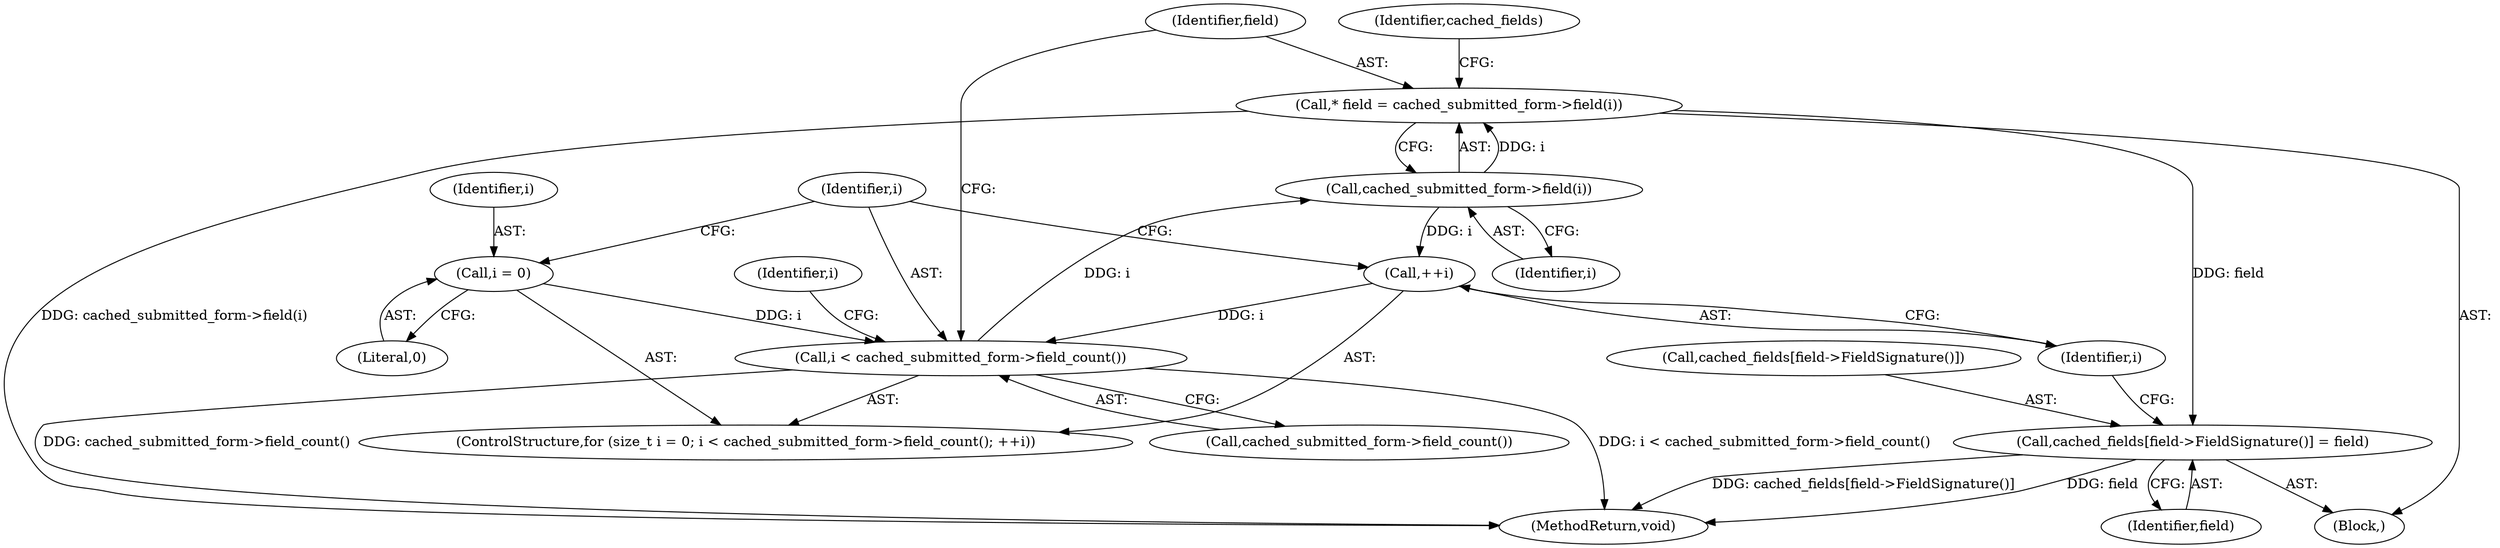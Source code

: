 digraph "0_Chrome_5f372f899b8709dac700710b5f0f90959dcf9ecb@array" {
"1000131" [label="(Call,cached_fields[field->FieldSignature()] = field)"];
"1000127" [label="(Call,* field = cached_submitted_form->field(i))"];
"1000129" [label="(Call,cached_submitted_form->field(i))"];
"1000120" [label="(Call,i < cached_submitted_form->field_count())"];
"1000117" [label="(Call,i = 0)"];
"1000123" [label="(Call,++i)"];
"1000133" [label="(Identifier,cached_fields)"];
"1000122" [label="(Call,cached_submitted_form->field_count())"];
"1000121" [label="(Identifier,i)"];
"1000139" [label="(Identifier,i)"];
"1000243" [label="(MethodReturn,void)"];
"1000123" [label="(Call,++i)"];
"1000117" [label="(Call,i = 0)"];
"1000131" [label="(Call,cached_fields[field->FieldSignature()] = field)"];
"1000124" [label="(Identifier,i)"];
"1000125" [label="(Block,)"];
"1000120" [label="(Call,i < cached_submitted_form->field_count())"];
"1000127" [label="(Call,* field = cached_submitted_form->field(i))"];
"1000129" [label="(Call,cached_submitted_form->field(i))"];
"1000115" [label="(ControlStructure,for (size_t i = 0; i < cached_submitted_form->field_count(); ++i))"];
"1000130" [label="(Identifier,i)"];
"1000118" [label="(Identifier,i)"];
"1000119" [label="(Literal,0)"];
"1000128" [label="(Identifier,field)"];
"1000132" [label="(Call,cached_fields[field->FieldSignature()])"];
"1000135" [label="(Identifier,field)"];
"1000131" -> "1000125"  [label="AST: "];
"1000131" -> "1000135"  [label="CFG: "];
"1000132" -> "1000131"  [label="AST: "];
"1000135" -> "1000131"  [label="AST: "];
"1000124" -> "1000131"  [label="CFG: "];
"1000131" -> "1000243"  [label="DDG: cached_fields[field->FieldSignature()]"];
"1000131" -> "1000243"  [label="DDG: field"];
"1000127" -> "1000131"  [label="DDG: field"];
"1000127" -> "1000125"  [label="AST: "];
"1000127" -> "1000129"  [label="CFG: "];
"1000128" -> "1000127"  [label="AST: "];
"1000129" -> "1000127"  [label="AST: "];
"1000133" -> "1000127"  [label="CFG: "];
"1000127" -> "1000243"  [label="DDG: cached_submitted_form->field(i)"];
"1000129" -> "1000127"  [label="DDG: i"];
"1000129" -> "1000130"  [label="CFG: "];
"1000130" -> "1000129"  [label="AST: "];
"1000129" -> "1000123"  [label="DDG: i"];
"1000120" -> "1000129"  [label="DDG: i"];
"1000120" -> "1000115"  [label="AST: "];
"1000120" -> "1000122"  [label="CFG: "];
"1000121" -> "1000120"  [label="AST: "];
"1000122" -> "1000120"  [label="AST: "];
"1000128" -> "1000120"  [label="CFG: "];
"1000139" -> "1000120"  [label="CFG: "];
"1000120" -> "1000243"  [label="DDG: i < cached_submitted_form->field_count()"];
"1000120" -> "1000243"  [label="DDG: cached_submitted_form->field_count()"];
"1000117" -> "1000120"  [label="DDG: i"];
"1000123" -> "1000120"  [label="DDG: i"];
"1000117" -> "1000115"  [label="AST: "];
"1000117" -> "1000119"  [label="CFG: "];
"1000118" -> "1000117"  [label="AST: "];
"1000119" -> "1000117"  [label="AST: "];
"1000121" -> "1000117"  [label="CFG: "];
"1000123" -> "1000115"  [label="AST: "];
"1000123" -> "1000124"  [label="CFG: "];
"1000124" -> "1000123"  [label="AST: "];
"1000121" -> "1000123"  [label="CFG: "];
}

